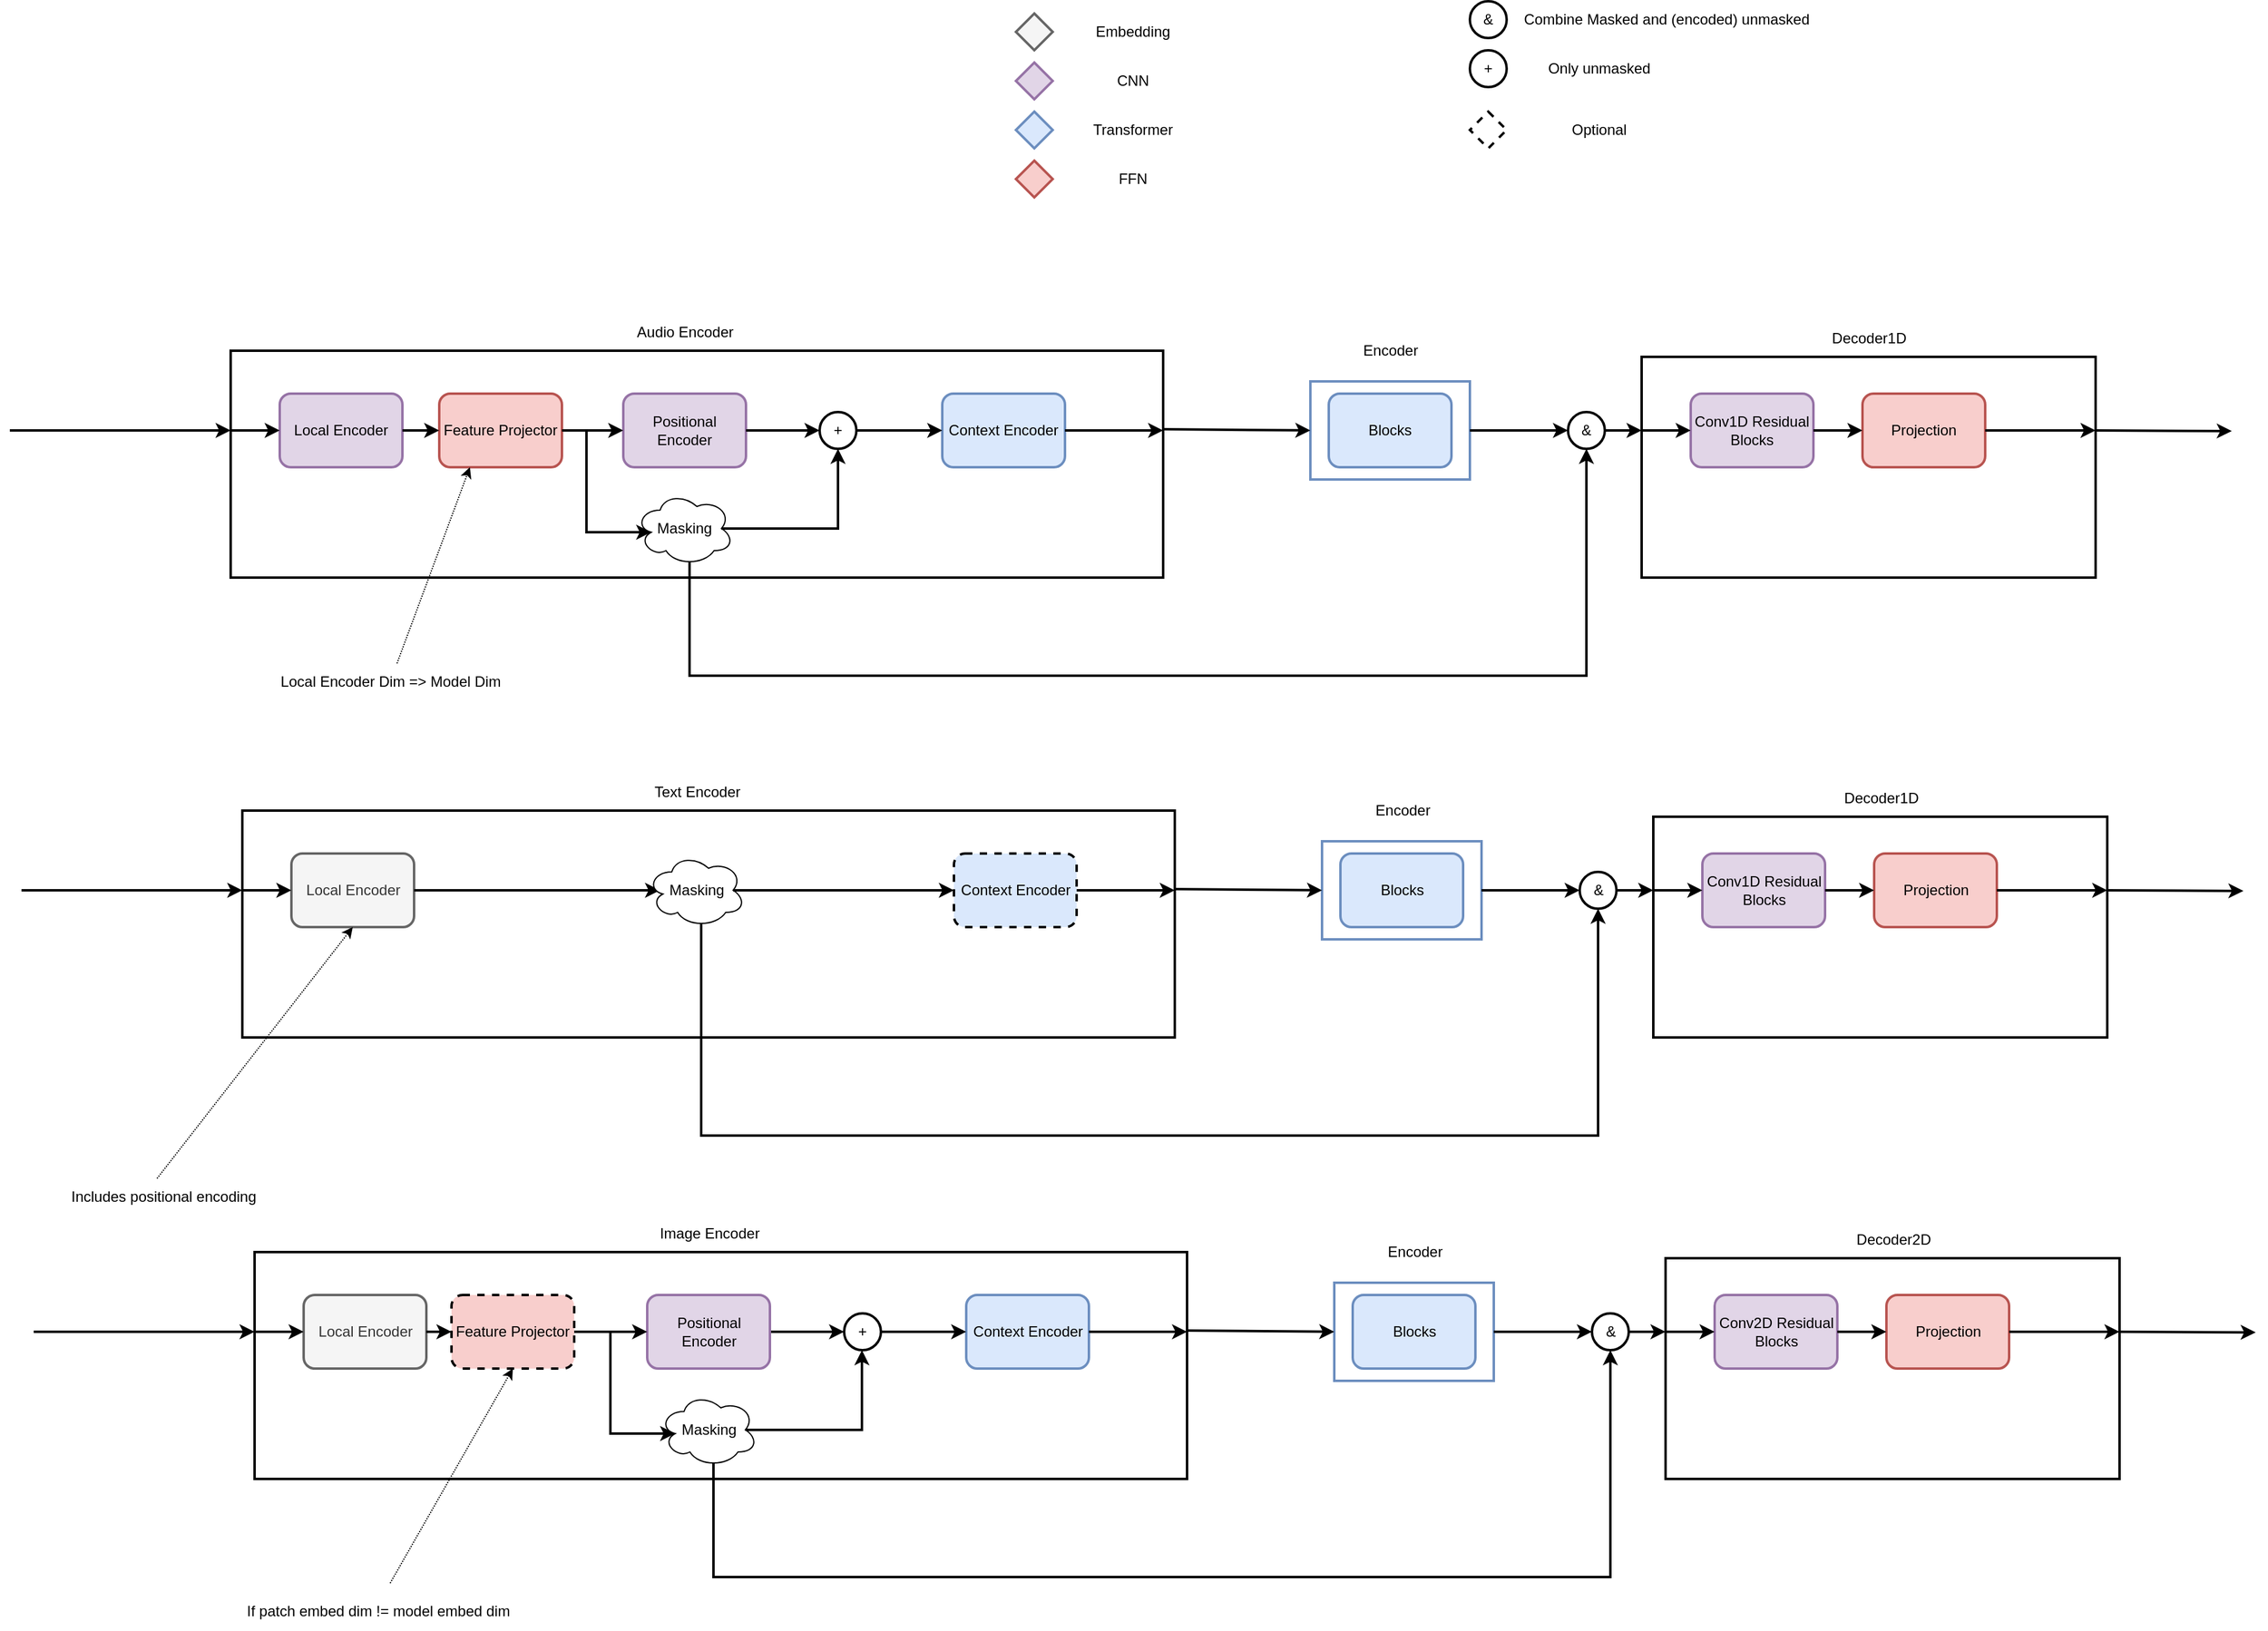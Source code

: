<mxfile version="24.0.4" type="device">
  <diagram name="Page-1" id="rYCiV6eHUFpvPglYh0An">
    <mxGraphModel dx="3031" dy="2478" grid="1" gridSize="10" guides="1" tooltips="1" connect="1" arrows="1" fold="1" page="1" pageScale="1" pageWidth="827" pageHeight="1169" math="0" shadow="0">
      <root>
        <mxCell id="0" />
        <mxCell id="1" parent="0" />
        <mxCell id="wW_qUp8k6BbSZjRIO_K6-1" value="" style="rounded=0;whiteSpace=wrap;html=1;strokeWidth=2;" parent="1" vertex="1">
          <mxGeometry x="-170" y="145" width="760" height="185" as="geometry" />
        </mxCell>
        <mxCell id="wW_qUp8k6BbSZjRIO_K6-2" value="" style="rounded=0;whiteSpace=wrap;html=1;strokeWidth=2;fillColor=#FFFFFF;strokeColor=#6c8ebf;" parent="1" vertex="1">
          <mxGeometry x="710" y="170" width="130" height="80" as="geometry" />
        </mxCell>
        <mxCell id="wW_qUp8k6BbSZjRIO_K6-3" value="Local Encoder" style="rounded=1;whiteSpace=wrap;html=1;fillColor=#e1d5e7;strokeColor=#9673a6;strokeWidth=2;" parent="1" vertex="1">
          <mxGeometry x="-130" y="180" width="100" height="60" as="geometry" />
        </mxCell>
        <mxCell id="wW_qUp8k6BbSZjRIO_K6-4" value="Audio Encoder" style="text;html=1;align=center;verticalAlign=middle;resizable=0;points=[];autosize=1;strokeColor=none;fillColor=none;strokeWidth=2;" parent="1" vertex="1">
          <mxGeometry x="150" y="115" width="100" height="30" as="geometry" />
        </mxCell>
        <mxCell id="wW_qUp8k6BbSZjRIO_K6-5" value="Feature Projector" style="rounded=1;whiteSpace=wrap;html=1;fillColor=#f8cecc;strokeColor=#B85450;strokeWidth=2;" parent="1" vertex="1">
          <mxGeometry y="180" width="100" height="60" as="geometry" />
        </mxCell>
        <mxCell id="wW_qUp8k6BbSZjRIO_K6-9" value="Local Encoder Dim =&amp;gt; Model Dim" style="text;html=1;align=center;verticalAlign=middle;resizable=0;points=[];autosize=1;strokeColor=none;fillColor=none;strokeWidth=2;" parent="1" vertex="1">
          <mxGeometry x="-140" y="400" width="200" height="30" as="geometry" />
        </mxCell>
        <mxCell id="wW_qUp8k6BbSZjRIO_K6-10" value="Positional Encoder" style="rounded=1;whiteSpace=wrap;html=1;fillColor=#e1d5e7;strokeColor=#9673a6;strokeWidth=2;" parent="1" vertex="1">
          <mxGeometry x="150" y="180" width="100" height="60" as="geometry" />
        </mxCell>
        <mxCell id="wW_qUp8k6BbSZjRIO_K6-11" value="" style="endArrow=classic;html=1;rounded=0;strokeWidth=2;" parent="1" edge="1">
          <mxGeometry width="50" height="50" relative="1" as="geometry">
            <mxPoint x="-350" y="210" as="sourcePoint" />
            <mxPoint x="-170" y="210" as="targetPoint" />
          </mxGeometry>
        </mxCell>
        <mxCell id="wW_qUp8k6BbSZjRIO_K6-12" value="" style="endArrow=classic;html=1;rounded=0;entryX=0;entryY=0.5;entryDx=0;entryDy=0;strokeWidth=2;" parent="1" target="wW_qUp8k6BbSZjRIO_K6-3" edge="1">
          <mxGeometry width="50" height="50" relative="1" as="geometry">
            <mxPoint x="-170" y="210" as="sourcePoint" />
            <mxPoint x="-160" y="220" as="targetPoint" />
          </mxGeometry>
        </mxCell>
        <mxCell id="wW_qUp8k6BbSZjRIO_K6-13" value="" style="endArrow=classic;html=1;rounded=0;entryX=0;entryY=0.5;entryDx=0;entryDy=0;exitX=1;exitY=0.5;exitDx=0;exitDy=0;strokeWidth=2;" parent="1" source="wW_qUp8k6BbSZjRIO_K6-3" target="wW_qUp8k6BbSZjRIO_K6-5" edge="1">
          <mxGeometry width="50" height="50" relative="1" as="geometry">
            <mxPoint x="-160" y="220" as="sourcePoint" />
            <mxPoint x="-120" y="220" as="targetPoint" />
          </mxGeometry>
        </mxCell>
        <mxCell id="wW_qUp8k6BbSZjRIO_K6-14" value="" style="endArrow=classic;html=1;rounded=0;entryX=0;entryY=0.5;entryDx=0;entryDy=0;exitX=1;exitY=0.5;exitDx=0;exitDy=0;strokeWidth=2;" parent="1" source="wW_qUp8k6BbSZjRIO_K6-5" target="wW_qUp8k6BbSZjRIO_K6-10" edge="1">
          <mxGeometry width="50" height="50" relative="1" as="geometry">
            <mxPoint x="-20" y="220" as="sourcePoint" />
            <mxPoint x="10" y="220" as="targetPoint" />
          </mxGeometry>
        </mxCell>
        <mxCell id="wW_qUp8k6BbSZjRIO_K6-18" value="" style="rhombus;whiteSpace=wrap;html=1;fillColor=#f8cecc;strokeColor=#b85450;strokeWidth=2;" parent="1" vertex="1">
          <mxGeometry x="470" y="-10" width="30" height="30" as="geometry" />
        </mxCell>
        <mxCell id="wW_qUp8k6BbSZjRIO_K6-19" value="FFN" style="text;html=1;align=center;verticalAlign=middle;resizable=0;points=[];autosize=1;strokeColor=none;fillColor=none;strokeWidth=2;" parent="1" vertex="1">
          <mxGeometry x="540" y="-10" width="50" height="30" as="geometry" />
        </mxCell>
        <mxCell id="wW_qUp8k6BbSZjRIO_K6-21" value="Context Encoder" style="rounded=1;whiteSpace=wrap;html=1;fillColor=#dae8fc;strokeColor=#6C8EBF;strokeWidth=2;" parent="1" vertex="1">
          <mxGeometry x="410" y="180" width="100" height="60" as="geometry" />
        </mxCell>
        <mxCell id="wW_qUp8k6BbSZjRIO_K6-22" value="" style="rhombus;whiteSpace=wrap;html=1;fillColor=#dae8fc;strokeColor=#6c8ebf;strokeWidth=2;" parent="1" vertex="1">
          <mxGeometry x="470" y="-50" width="30" height="30" as="geometry" />
        </mxCell>
        <mxCell id="wW_qUp8k6BbSZjRIO_K6-23" value="Transformer" style="text;html=1;align=center;verticalAlign=middle;resizable=0;points=[];autosize=1;strokeColor=none;fillColor=none;strokeWidth=2;" parent="1" vertex="1">
          <mxGeometry x="520" y="-50" width="90" height="30" as="geometry" />
        </mxCell>
        <mxCell id="wW_qUp8k6BbSZjRIO_K6-25" value="" style="rhombus;whiteSpace=wrap;html=1;fillColor=#FFFFFF;strokeColor=#000000;strokeWidth=2;dashed=1;" parent="1" vertex="1">
          <mxGeometry x="840" y="-50" width="30" height="30" as="geometry" />
        </mxCell>
        <mxCell id="wW_qUp8k6BbSZjRIO_K6-26" value="Optional" style="text;html=1;align=center;verticalAlign=middle;resizable=0;points=[];autosize=1;strokeColor=none;fillColor=none;strokeWidth=2;" parent="1" vertex="1">
          <mxGeometry x="910" y="-50" width="70" height="30" as="geometry" />
        </mxCell>
        <mxCell id="wW_qUp8k6BbSZjRIO_K6-28" value="" style="endArrow=classic;html=1;rounded=0;exitX=1;exitY=0.5;exitDx=0;exitDy=0;strokeWidth=2;" parent="1" source="wW_qUp8k6BbSZjRIO_K6-21" edge="1">
          <mxGeometry width="50" height="50" relative="1" as="geometry">
            <mxPoint x="260" y="220" as="sourcePoint" />
            <mxPoint x="590" y="210" as="targetPoint" />
          </mxGeometry>
        </mxCell>
        <mxCell id="wW_qUp8k6BbSZjRIO_K6-29" value="" style="rhombus;whiteSpace=wrap;html=1;fillColor=#e1d5e7;strokeColor=#9673a6;strokeWidth=2;" parent="1" vertex="1">
          <mxGeometry x="470" y="-90" width="30" height="30" as="geometry" />
        </mxCell>
        <mxCell id="wW_qUp8k6BbSZjRIO_K6-30" value="CNN" style="text;html=1;align=center;verticalAlign=middle;resizable=0;points=[];autosize=1;strokeColor=none;fillColor=none;strokeWidth=2;" parent="1" vertex="1">
          <mxGeometry x="540" y="-90" width="50" height="30" as="geometry" />
        </mxCell>
        <mxCell id="wW_qUp8k6BbSZjRIO_K6-34" value="Masking" style="ellipse;shape=cloud;whiteSpace=wrap;html=1;" parent="1" vertex="1">
          <mxGeometry x="160" y="260" width="80" height="60" as="geometry" />
        </mxCell>
        <mxCell id="wW_qUp8k6BbSZjRIO_K6-35" value="" style="endArrow=classic;html=1;rounded=0;entryX=0.16;entryY=0.55;entryDx=0;entryDy=0;strokeWidth=2;entryPerimeter=0;" parent="1" target="wW_qUp8k6BbSZjRIO_K6-34" edge="1">
          <mxGeometry width="50" height="50" relative="1" as="geometry">
            <mxPoint x="120" y="210" as="sourcePoint" />
            <mxPoint x="160" y="220" as="targetPoint" />
            <Array as="points">
              <mxPoint x="120" y="293" />
            </Array>
          </mxGeometry>
        </mxCell>
        <mxCell id="wW_qUp8k6BbSZjRIO_K6-36" value="" style="endArrow=classic;html=1;rounded=0;exitX=0.875;exitY=0.5;exitDx=0;exitDy=0;strokeWidth=2;exitPerimeter=0;entryX=0.5;entryY=1;entryDx=0;entryDy=0;" parent="1" source="wW_qUp8k6BbSZjRIO_K6-34" target="wW_qUp8k6BbSZjRIO_K6-38" edge="1">
          <mxGeometry width="50" height="50" relative="1" as="geometry">
            <mxPoint x="250" y="330" as="sourcePoint" />
            <mxPoint x="340" y="430" as="targetPoint" />
            <Array as="points">
              <mxPoint x="325" y="290" />
            </Array>
          </mxGeometry>
        </mxCell>
        <mxCell id="wW_qUp8k6BbSZjRIO_K6-37" value="" style="endArrow=classic;html=1;rounded=0;exitX=1;exitY=0.5;exitDx=0;exitDy=0;strokeWidth=2;entryX=0;entryY=0.5;entryDx=0;entryDy=0;" parent="1" source="wW_qUp8k6BbSZjRIO_K6-10" target="wW_qUp8k6BbSZjRIO_K6-38" edge="1">
          <mxGeometry width="50" height="50" relative="1" as="geometry">
            <mxPoint x="110" y="220" as="sourcePoint" />
            <mxPoint x="166" y="294" as="targetPoint" />
          </mxGeometry>
        </mxCell>
        <mxCell id="wW_qUp8k6BbSZjRIO_K6-38" value="+" style="ellipse;whiteSpace=wrap;html=1;aspect=fixed;strokeWidth=2;" parent="1" vertex="1">
          <mxGeometry x="310" y="195" width="30" height="30" as="geometry" />
        </mxCell>
        <mxCell id="wW_qUp8k6BbSZjRIO_K6-39" value="" style="endArrow=classic;html=1;rounded=0;exitX=1;exitY=0.5;exitDx=0;exitDy=0;strokeWidth=2;entryX=0;entryY=0.5;entryDx=0;entryDy=0;" parent="1" source="wW_qUp8k6BbSZjRIO_K6-38" target="wW_qUp8k6BbSZjRIO_K6-21" edge="1">
          <mxGeometry width="50" height="50" relative="1" as="geometry">
            <mxPoint x="260" y="220" as="sourcePoint" />
            <mxPoint x="320" y="220" as="targetPoint" />
          </mxGeometry>
        </mxCell>
        <mxCell id="wW_qUp8k6BbSZjRIO_K6-40" value="" style="endArrow=classic;html=1;rounded=0;entryX=0.25;entryY=1;entryDx=0;entryDy=0;dashed=1;dashPattern=1 1;" parent="1" source="wW_qUp8k6BbSZjRIO_K6-9" target="wW_qUp8k6BbSZjRIO_K6-5" edge="1">
          <mxGeometry width="50" height="50" relative="1" as="geometry">
            <mxPoint x="240" y="250" as="sourcePoint" />
            <mxPoint x="290" y="200" as="targetPoint" />
          </mxGeometry>
        </mxCell>
        <mxCell id="wW_qUp8k6BbSZjRIO_K6-42" value="Only unmasked" style="text;html=1;align=center;verticalAlign=middle;resizable=0;points=[];autosize=1;strokeColor=none;fillColor=none;" parent="1" vertex="1">
          <mxGeometry x="890" y="-100" width="110" height="30" as="geometry" />
        </mxCell>
        <mxCell id="wW_qUp8k6BbSZjRIO_K6-43" value="+" style="ellipse;whiteSpace=wrap;html=1;aspect=fixed;strokeWidth=2;" parent="1" vertex="1">
          <mxGeometry x="840" y="-100" width="30" height="30" as="geometry" />
        </mxCell>
        <mxCell id="wW_qUp8k6BbSZjRIO_K6-44" value="Encoder" style="text;html=1;align=center;verticalAlign=middle;resizable=0;points=[];autosize=1;strokeColor=none;fillColor=none;strokeWidth=2;" parent="1" vertex="1">
          <mxGeometry x="740" y="130" width="70" height="30" as="geometry" />
        </mxCell>
        <mxCell id="wW_qUp8k6BbSZjRIO_K6-45" value="" style="endArrow=classic;html=1;rounded=0;strokeWidth=2;entryX=0;entryY=0.5;entryDx=0;entryDy=0;" parent="1" target="wW_qUp8k6BbSZjRIO_K6-2" edge="1">
          <mxGeometry width="50" height="50" relative="1" as="geometry">
            <mxPoint x="590" y="209" as="sourcePoint" />
            <mxPoint x="670" y="209.29" as="targetPoint" />
          </mxGeometry>
        </mxCell>
        <mxCell id="wW_qUp8k6BbSZjRIO_K6-49" value="Decoder1D" style="text;html=1;align=center;verticalAlign=middle;resizable=0;points=[];autosize=1;strokeColor=none;fillColor=none;strokeWidth=2;" parent="1" vertex="1">
          <mxGeometry x="1125" y="120" width="80" height="30" as="geometry" />
        </mxCell>
        <mxCell id="wW_qUp8k6BbSZjRIO_K6-51" value="" style="rounded=0;whiteSpace=wrap;html=1;strokeWidth=2;fillColor=#FFFFFF;strokeColor=#000000;" parent="1" vertex="1">
          <mxGeometry x="980" y="150" width="370" height="180" as="geometry" />
        </mxCell>
        <mxCell id="wW_qUp8k6BbSZjRIO_K6-52" value="" style="endArrow=classic;html=1;rounded=0;strokeWidth=2;exitX=1;exitY=0.5;exitDx=0;exitDy=0;" parent="1" source="wW_qUp8k6BbSZjRIO_K6-2" edge="1">
          <mxGeometry width="50" height="50" relative="1" as="geometry">
            <mxPoint x="600" y="219" as="sourcePoint" />
            <mxPoint x="920" y="210" as="targetPoint" />
          </mxGeometry>
        </mxCell>
        <mxCell id="wW_qUp8k6BbSZjRIO_K6-54" value="" style="endArrow=classic;html=1;rounded=0;exitX=0.55;exitY=0.95;exitDx=0;exitDy=0;strokeWidth=2;exitPerimeter=0;entryX=0.5;entryY=1;entryDx=0;entryDy=0;" parent="1" source="wW_qUp8k6BbSZjRIO_K6-34" target="wW_qUp8k6BbSZjRIO_K6-55" edge="1">
          <mxGeometry width="50" height="50" relative="1" as="geometry">
            <mxPoint x="240" y="300" as="sourcePoint" />
            <mxPoint x="950" y="400" as="targetPoint" />
            <Array as="points">
              <mxPoint x="204" y="410" />
              <mxPoint x="935" y="410" />
            </Array>
          </mxGeometry>
        </mxCell>
        <mxCell id="wW_qUp8k6BbSZjRIO_K6-55" value="&amp;amp;" style="ellipse;whiteSpace=wrap;html=1;aspect=fixed;strokeWidth=2;" parent="1" vertex="1">
          <mxGeometry x="920" y="195" width="30" height="30" as="geometry" />
        </mxCell>
        <mxCell id="wW_qUp8k6BbSZjRIO_K6-56" value="&amp;amp;" style="ellipse;whiteSpace=wrap;html=1;aspect=fixed;strokeWidth=2;" parent="1" vertex="1">
          <mxGeometry x="840" y="-140" width="30" height="30" as="geometry" />
        </mxCell>
        <mxCell id="wW_qUp8k6BbSZjRIO_K6-57" value="Combine Masked and (encoded) unmasked" style="text;html=1;align=center;verticalAlign=middle;resizable=0;points=[];autosize=1;strokeColor=none;fillColor=none;" parent="1" vertex="1">
          <mxGeometry x="870" y="-140" width="260" height="30" as="geometry" />
        </mxCell>
        <mxCell id="wW_qUp8k6BbSZjRIO_K6-58" value="" style="endArrow=classic;html=1;rounded=0;strokeWidth=2;exitX=1;exitY=0.5;exitDx=0;exitDy=0;" parent="1" source="wW_qUp8k6BbSZjRIO_K6-55" edge="1">
          <mxGeometry width="50" height="50" relative="1" as="geometry">
            <mxPoint x="850" y="220" as="sourcePoint" />
            <mxPoint x="980" y="210" as="targetPoint" />
          </mxGeometry>
        </mxCell>
        <mxCell id="wW_qUp8k6BbSZjRIO_K6-60" value="Conv1D Residual Blocks" style="rounded=1;whiteSpace=wrap;html=1;fillColor=#e1d5e7;strokeColor=#9673a6;strokeWidth=2;" parent="1" vertex="1">
          <mxGeometry x="1020" y="180" width="100" height="60" as="geometry" />
        </mxCell>
        <mxCell id="wW_qUp8k6BbSZjRIO_K6-61" value="Blocks" style="rounded=1;whiteSpace=wrap;html=1;fillColor=#dae8fc;strokeColor=#6c8ebf;strokeWidth=2;" parent="1" vertex="1">
          <mxGeometry x="725" y="180" width="100" height="60" as="geometry" />
        </mxCell>
        <mxCell id="wW_qUp8k6BbSZjRIO_K6-62" value="" style="endArrow=classic;html=1;rounded=0;strokeWidth=2;entryX=0;entryY=0.5;entryDx=0;entryDy=0;" parent="1" target="wW_qUp8k6BbSZjRIO_K6-60" edge="1">
          <mxGeometry width="50" height="50" relative="1" as="geometry">
            <mxPoint x="980" y="210" as="sourcePoint" />
            <mxPoint x="991" y="221" as="targetPoint" />
          </mxGeometry>
        </mxCell>
        <mxCell id="wW_qUp8k6BbSZjRIO_K6-63" value="Projection" style="rounded=1;whiteSpace=wrap;html=1;fillColor=#f8cecc;strokeColor=#b85450;strokeWidth=2;" parent="1" vertex="1">
          <mxGeometry x="1160" y="180" width="100" height="60" as="geometry" />
        </mxCell>
        <mxCell id="wW_qUp8k6BbSZjRIO_K6-64" value="" style="endArrow=classic;html=1;rounded=0;strokeWidth=2;exitX=1;exitY=0.5;exitDx=0;exitDy=0;" parent="1" source="wW_qUp8k6BbSZjRIO_K6-60" target="wW_qUp8k6BbSZjRIO_K6-63" edge="1">
          <mxGeometry width="50" height="50" relative="1" as="geometry">
            <mxPoint x="987" y="217" as="sourcePoint" />
            <mxPoint x="1030" y="220" as="targetPoint" />
          </mxGeometry>
        </mxCell>
        <mxCell id="wW_qUp8k6BbSZjRIO_K6-65" value="" style="endArrow=classic;html=1;rounded=0;strokeWidth=2;exitX=1;exitY=0.5;exitDx=0;exitDy=0;" parent="1" source="wW_qUp8k6BbSZjRIO_K6-63" edge="1">
          <mxGeometry width="50" height="50" relative="1" as="geometry">
            <mxPoint x="1130" y="220" as="sourcePoint" />
            <mxPoint x="1350" y="210" as="targetPoint" />
          </mxGeometry>
        </mxCell>
        <mxCell id="wW_qUp8k6BbSZjRIO_K6-66" value="" style="endArrow=classic;html=1;rounded=0;strokeWidth=2;entryX=1.004;entryY=0.337;entryDx=0;entryDy=0;entryPerimeter=0;" parent="1" edge="1">
          <mxGeometry width="50" height="50" relative="1" as="geometry">
            <mxPoint x="1350" y="210" as="sourcePoint" />
            <mxPoint x="1461" y="210.5" as="targetPoint" />
          </mxGeometry>
        </mxCell>
        <mxCell id="wW_qUp8k6BbSZjRIO_K6-67" value="" style="rounded=0;whiteSpace=wrap;html=1;strokeWidth=2;" parent="1" vertex="1">
          <mxGeometry x="-160.5" y="520" width="760" height="185" as="geometry" />
        </mxCell>
        <mxCell id="wW_qUp8k6BbSZjRIO_K6-68" value="" style="rounded=0;whiteSpace=wrap;html=1;strokeWidth=2;fillColor=#FFFFFF;strokeColor=#6c8ebf;" parent="1" vertex="1">
          <mxGeometry x="719.5" y="545" width="130" height="80" as="geometry" />
        </mxCell>
        <mxCell id="wW_qUp8k6BbSZjRIO_K6-69" value="Local Encoder" style="rounded=1;whiteSpace=wrap;html=1;fillColor=#f5f5f5;strokeColor=#666666;fontColor=#333333;strokeWidth=2;" parent="1" vertex="1">
          <mxGeometry x="-120.5" y="555" width="100" height="60" as="geometry" />
        </mxCell>
        <mxCell id="wW_qUp8k6BbSZjRIO_K6-70" value="Text Encoder" style="text;html=1;align=center;verticalAlign=middle;resizable=0;points=[];autosize=1;strokeColor=none;fillColor=none;strokeWidth=2;" parent="1" vertex="1">
          <mxGeometry x="164.5" y="490" width="90" height="30" as="geometry" />
        </mxCell>
        <mxCell id="wW_qUp8k6BbSZjRIO_K6-74" value="" style="endArrow=classic;html=1;rounded=0;strokeWidth=2;" parent="1" edge="1">
          <mxGeometry width="50" height="50" relative="1" as="geometry">
            <mxPoint x="-340.5" y="585" as="sourcePoint" />
            <mxPoint x="-160.5" y="585" as="targetPoint" />
          </mxGeometry>
        </mxCell>
        <mxCell id="wW_qUp8k6BbSZjRIO_K6-75" value="" style="endArrow=classic;html=1;rounded=0;entryX=0;entryY=0.5;entryDx=0;entryDy=0;strokeWidth=2;" parent="1" target="wW_qUp8k6BbSZjRIO_K6-69" edge="1">
          <mxGeometry width="50" height="50" relative="1" as="geometry">
            <mxPoint x="-160.5" y="585" as="sourcePoint" />
            <mxPoint x="-150.5" y="595" as="targetPoint" />
          </mxGeometry>
        </mxCell>
        <mxCell id="wW_qUp8k6BbSZjRIO_K6-76" value="" style="endArrow=classic;html=1;rounded=0;exitX=1;exitY=0.5;exitDx=0;exitDy=0;strokeWidth=2;" parent="1" source="wW_qUp8k6BbSZjRIO_K6-69" edge="1">
          <mxGeometry width="50" height="50" relative="1" as="geometry">
            <mxPoint x="-150.5" y="595" as="sourcePoint" />
            <mxPoint x="180" y="585" as="targetPoint" />
          </mxGeometry>
        </mxCell>
        <mxCell id="wW_qUp8k6BbSZjRIO_K6-78" value="Context Encoder" style="rounded=1;whiteSpace=wrap;html=1;fillColor=#dae8fc;strokeColor=#000000;strokeWidth=2;dashed=1;" parent="1" vertex="1">
          <mxGeometry x="419.5" y="555" width="100" height="60" as="geometry" />
        </mxCell>
        <mxCell id="wW_qUp8k6BbSZjRIO_K6-79" value="" style="endArrow=classic;html=1;rounded=0;exitX=1;exitY=0.5;exitDx=0;exitDy=0;strokeWidth=2;" parent="1" source="wW_qUp8k6BbSZjRIO_K6-78" edge="1">
          <mxGeometry width="50" height="50" relative="1" as="geometry">
            <mxPoint x="269.5" y="595" as="sourcePoint" />
            <mxPoint x="599.5" y="585" as="targetPoint" />
          </mxGeometry>
        </mxCell>
        <mxCell id="wW_qUp8k6BbSZjRIO_K6-80" value="Masking" style="ellipse;shape=cloud;whiteSpace=wrap;html=1;" parent="1" vertex="1">
          <mxGeometry x="169.5" y="555" width="80" height="60" as="geometry" />
        </mxCell>
        <mxCell id="wW_qUp8k6BbSZjRIO_K6-85" value="" style="endArrow=classic;html=1;rounded=0;exitX=0.875;exitY=0.5;exitDx=0;exitDy=0;strokeWidth=2;entryX=0;entryY=0.5;entryDx=0;entryDy=0;exitPerimeter=0;" parent="1" target="wW_qUp8k6BbSZjRIO_K6-78" edge="1" source="wW_qUp8k6BbSZjRIO_K6-80">
          <mxGeometry width="50" height="50" relative="1" as="geometry">
            <mxPoint x="349.5" y="585" as="sourcePoint" />
            <mxPoint x="329.5" y="595" as="targetPoint" />
          </mxGeometry>
        </mxCell>
        <mxCell id="wW_qUp8k6BbSZjRIO_K6-87" value="Encoder" style="text;html=1;align=center;verticalAlign=middle;resizable=0;points=[];autosize=1;strokeColor=none;fillColor=none;strokeWidth=2;" parent="1" vertex="1">
          <mxGeometry x="749.5" y="505" width="70" height="30" as="geometry" />
        </mxCell>
        <mxCell id="wW_qUp8k6BbSZjRIO_K6-88" value="" style="endArrow=classic;html=1;rounded=0;strokeWidth=2;entryX=0;entryY=0.5;entryDx=0;entryDy=0;" parent="1" target="wW_qUp8k6BbSZjRIO_K6-68" edge="1">
          <mxGeometry width="50" height="50" relative="1" as="geometry">
            <mxPoint x="599.5" y="584" as="sourcePoint" />
            <mxPoint x="679.5" y="584.29" as="targetPoint" />
          </mxGeometry>
        </mxCell>
        <mxCell id="wW_qUp8k6BbSZjRIO_K6-89" value="Decoder1D" style="text;html=1;align=center;verticalAlign=middle;resizable=0;points=[];autosize=1;strokeColor=none;fillColor=none;strokeWidth=2;" parent="1" vertex="1">
          <mxGeometry x="1134.5" y="495" width="80" height="30" as="geometry" />
        </mxCell>
        <mxCell id="wW_qUp8k6BbSZjRIO_K6-90" value="" style="rounded=0;whiteSpace=wrap;html=1;strokeWidth=2;fillColor=#FFFFFF;strokeColor=#000000;" parent="1" vertex="1">
          <mxGeometry x="989.5" y="525" width="370" height="180" as="geometry" />
        </mxCell>
        <mxCell id="wW_qUp8k6BbSZjRIO_K6-91" value="" style="endArrow=classic;html=1;rounded=0;strokeWidth=2;exitX=1;exitY=0.5;exitDx=0;exitDy=0;" parent="1" source="wW_qUp8k6BbSZjRIO_K6-68" edge="1">
          <mxGeometry width="50" height="50" relative="1" as="geometry">
            <mxPoint x="609.5" y="594" as="sourcePoint" />
            <mxPoint x="929.5" y="585" as="targetPoint" />
          </mxGeometry>
        </mxCell>
        <mxCell id="wW_qUp8k6BbSZjRIO_K6-92" value="" style="endArrow=classic;html=1;rounded=0;exitX=0.55;exitY=0.95;exitDx=0;exitDy=0;strokeWidth=2;exitPerimeter=0;entryX=0.5;entryY=1;entryDx=0;entryDy=0;" parent="1" source="wW_qUp8k6BbSZjRIO_K6-80" target="wW_qUp8k6BbSZjRIO_K6-93" edge="1">
          <mxGeometry width="50" height="50" relative="1" as="geometry">
            <mxPoint x="249.5" y="675" as="sourcePoint" />
            <mxPoint x="959.5" y="775" as="targetPoint" />
            <Array as="points">
              <mxPoint x="213.5" y="785" />
              <mxPoint x="944.5" y="785" />
            </Array>
          </mxGeometry>
        </mxCell>
        <mxCell id="wW_qUp8k6BbSZjRIO_K6-93" value="&amp;amp;" style="ellipse;whiteSpace=wrap;html=1;aspect=fixed;strokeWidth=2;" parent="1" vertex="1">
          <mxGeometry x="929.5" y="570" width="30" height="30" as="geometry" />
        </mxCell>
        <mxCell id="wW_qUp8k6BbSZjRIO_K6-94" value="" style="endArrow=classic;html=1;rounded=0;strokeWidth=2;exitX=1;exitY=0.5;exitDx=0;exitDy=0;" parent="1" source="wW_qUp8k6BbSZjRIO_K6-93" edge="1">
          <mxGeometry width="50" height="50" relative="1" as="geometry">
            <mxPoint x="859.5" y="595" as="sourcePoint" />
            <mxPoint x="989.5" y="585" as="targetPoint" />
          </mxGeometry>
        </mxCell>
        <mxCell id="wW_qUp8k6BbSZjRIO_K6-95" value="Conv1D Residual Blocks" style="rounded=1;whiteSpace=wrap;html=1;fillColor=#e1d5e7;strokeColor=#9673a6;strokeWidth=2;" parent="1" vertex="1">
          <mxGeometry x="1029.5" y="555" width="100" height="60" as="geometry" />
        </mxCell>
        <mxCell id="wW_qUp8k6BbSZjRIO_K6-96" value="Blocks" style="rounded=1;whiteSpace=wrap;html=1;fillColor=#dae8fc;strokeColor=#6c8ebf;strokeWidth=2;" parent="1" vertex="1">
          <mxGeometry x="734.5" y="555" width="100" height="60" as="geometry" />
        </mxCell>
        <mxCell id="wW_qUp8k6BbSZjRIO_K6-97" value="" style="endArrow=classic;html=1;rounded=0;strokeWidth=2;entryX=0;entryY=0.5;entryDx=0;entryDy=0;" parent="1" target="wW_qUp8k6BbSZjRIO_K6-95" edge="1">
          <mxGeometry width="50" height="50" relative="1" as="geometry">
            <mxPoint x="989.5" y="585" as="sourcePoint" />
            <mxPoint x="1000.5" y="596" as="targetPoint" />
          </mxGeometry>
        </mxCell>
        <mxCell id="wW_qUp8k6BbSZjRIO_K6-98" value="Projection" style="rounded=1;whiteSpace=wrap;html=1;fillColor=#f8cecc;strokeColor=#b85450;strokeWidth=2;" parent="1" vertex="1">
          <mxGeometry x="1169.5" y="555" width="100" height="60" as="geometry" />
        </mxCell>
        <mxCell id="wW_qUp8k6BbSZjRIO_K6-99" value="" style="endArrow=classic;html=1;rounded=0;strokeWidth=2;exitX=1;exitY=0.5;exitDx=0;exitDy=0;" parent="1" source="wW_qUp8k6BbSZjRIO_K6-95" target="wW_qUp8k6BbSZjRIO_K6-98" edge="1">
          <mxGeometry width="50" height="50" relative="1" as="geometry">
            <mxPoint x="996.5" y="592" as="sourcePoint" />
            <mxPoint x="1039.5" y="595" as="targetPoint" />
          </mxGeometry>
        </mxCell>
        <mxCell id="wW_qUp8k6BbSZjRIO_K6-100" value="" style="endArrow=classic;html=1;rounded=0;strokeWidth=2;exitX=1;exitY=0.5;exitDx=0;exitDy=0;" parent="1" source="wW_qUp8k6BbSZjRIO_K6-98" edge="1">
          <mxGeometry width="50" height="50" relative="1" as="geometry">
            <mxPoint x="1139.5" y="595" as="sourcePoint" />
            <mxPoint x="1359.5" y="585" as="targetPoint" />
          </mxGeometry>
        </mxCell>
        <mxCell id="wW_qUp8k6BbSZjRIO_K6-101" value="" style="endArrow=classic;html=1;rounded=0;strokeWidth=2;entryX=1.004;entryY=0.337;entryDx=0;entryDy=0;entryPerimeter=0;" parent="1" edge="1">
          <mxGeometry width="50" height="50" relative="1" as="geometry">
            <mxPoint x="1359.5" y="585" as="sourcePoint" />
            <mxPoint x="1470.5" y="585.5" as="targetPoint" />
          </mxGeometry>
        </mxCell>
        <mxCell id="wW_qUp8k6BbSZjRIO_K6-102" value="" style="rhombus;whiteSpace=wrap;html=1;fillColor=#f5f5f5;strokeColor=#666666;strokeWidth=2;fontColor=#333333;" parent="1" vertex="1">
          <mxGeometry x="470" y="-130" width="30" height="30" as="geometry" />
        </mxCell>
        <mxCell id="wW_qUp8k6BbSZjRIO_K6-103" value="Embedding" style="text;html=1;align=center;verticalAlign=middle;resizable=0;points=[];autosize=1;strokeColor=none;fillColor=none;strokeWidth=2;" parent="1" vertex="1">
          <mxGeometry x="525" y="-130" width="80" height="30" as="geometry" />
        </mxCell>
        <mxCell id="wW_qUp8k6BbSZjRIO_K6-104" value="" style="rounded=0;whiteSpace=wrap;html=1;strokeWidth=2;" parent="1" vertex="1">
          <mxGeometry x="-150.5" y="880" width="760" height="185" as="geometry" />
        </mxCell>
        <mxCell id="wW_qUp8k6BbSZjRIO_K6-105" value="" style="rounded=0;whiteSpace=wrap;html=1;strokeWidth=2;fillColor=#FFFFFF;strokeColor=#6c8ebf;" parent="1" vertex="1">
          <mxGeometry x="729.5" y="905" width="130" height="80" as="geometry" />
        </mxCell>
        <mxCell id="wW_qUp8k6BbSZjRIO_K6-106" value="Local Encoder" style="rounded=1;whiteSpace=wrap;html=1;fillColor=#f5f5f5;strokeColor=#666666;fontColor=#333333;strokeWidth=2;" parent="1" vertex="1">
          <mxGeometry x="-110.5" y="915" width="100" height="60" as="geometry" />
        </mxCell>
        <mxCell id="wW_qUp8k6BbSZjRIO_K6-107" value="Image Encoder" style="text;html=1;align=center;verticalAlign=middle;resizable=0;points=[];autosize=1;strokeColor=none;fillColor=none;strokeWidth=2;" parent="1" vertex="1">
          <mxGeometry x="169.5" y="850" width="100" height="30" as="geometry" />
        </mxCell>
        <mxCell id="wW_qUp8k6BbSZjRIO_K6-108" value="" style="endArrow=classic;html=1;rounded=0;strokeWidth=2;" parent="1" edge="1">
          <mxGeometry width="50" height="50" relative="1" as="geometry">
            <mxPoint x="-330.5" y="945" as="sourcePoint" />
            <mxPoint x="-150.5" y="945" as="targetPoint" />
          </mxGeometry>
        </mxCell>
        <mxCell id="wW_qUp8k6BbSZjRIO_K6-109" value="" style="endArrow=classic;html=1;rounded=0;entryX=0;entryY=0.5;entryDx=0;entryDy=0;strokeWidth=2;" parent="1" target="wW_qUp8k6BbSZjRIO_K6-106" edge="1">
          <mxGeometry width="50" height="50" relative="1" as="geometry">
            <mxPoint x="-150.5" y="945" as="sourcePoint" />
            <mxPoint x="-140.5" y="955" as="targetPoint" />
          </mxGeometry>
        </mxCell>
        <mxCell id="wW_qUp8k6BbSZjRIO_K6-111" value="Context Encoder" style="rounded=1;whiteSpace=wrap;html=1;fillColor=#dae8fc;strokeColor=#6C8EBF;strokeWidth=2;" parent="1" vertex="1">
          <mxGeometry x="429.5" y="915" width="100" height="60" as="geometry" />
        </mxCell>
        <mxCell id="wW_qUp8k6BbSZjRIO_K6-112" value="" style="endArrow=classic;html=1;rounded=0;exitX=1;exitY=0.5;exitDx=0;exitDy=0;strokeWidth=2;" parent="1" source="wW_qUp8k6BbSZjRIO_K6-111" edge="1">
          <mxGeometry width="50" height="50" relative="1" as="geometry">
            <mxPoint x="279.5" y="955" as="sourcePoint" />
            <mxPoint x="609.5" y="945" as="targetPoint" />
          </mxGeometry>
        </mxCell>
        <mxCell id="wW_qUp8k6BbSZjRIO_K6-113" value="Masking" style="ellipse;shape=cloud;whiteSpace=wrap;html=1;" parent="1" vertex="1">
          <mxGeometry x="179.5" y="995" width="80" height="60" as="geometry" />
        </mxCell>
        <mxCell id="wW_qUp8k6BbSZjRIO_K6-114" value="" style="endArrow=classic;html=1;rounded=0;entryX=0.16;entryY=0.55;entryDx=0;entryDy=0;strokeWidth=2;entryPerimeter=0;" parent="1" target="wW_qUp8k6BbSZjRIO_K6-113" edge="1">
          <mxGeometry width="50" height="50" relative="1" as="geometry">
            <mxPoint x="139.5" y="945" as="sourcePoint" />
            <mxPoint x="179.5" y="955" as="targetPoint" />
            <Array as="points">
              <mxPoint x="139.5" y="1028" />
            </Array>
          </mxGeometry>
        </mxCell>
        <mxCell id="wW_qUp8k6BbSZjRIO_K6-115" value="" style="endArrow=classic;html=1;rounded=0;exitX=0.875;exitY=0.5;exitDx=0;exitDy=0;strokeWidth=2;exitPerimeter=0;entryX=0.5;entryY=1;entryDx=0;entryDy=0;" parent="1" source="wW_qUp8k6BbSZjRIO_K6-113" edge="1">
          <mxGeometry width="50" height="50" relative="1" as="geometry">
            <mxPoint x="269.5" y="1065" as="sourcePoint" />
            <mxPoint x="344.5" y="960" as="targetPoint" />
            <Array as="points">
              <mxPoint x="344.5" y="1025" />
            </Array>
          </mxGeometry>
        </mxCell>
        <mxCell id="wW_qUp8k6BbSZjRIO_K6-116" value="" style="endArrow=classic;html=1;rounded=0;exitX=1;exitY=0.5;exitDx=0;exitDy=0;strokeWidth=2;entryX=0;entryY=0.5;entryDx=0;entryDy=0;" parent="1" source="wW_qUp8k6BbSZjRIO_K6-132" target="wW_qUp8k6BbSZjRIO_K6-133" edge="1">
          <mxGeometry width="50" height="50" relative="1" as="geometry">
            <mxPoint x="359.5" y="945" as="sourcePoint" />
            <mxPoint x="310" y="950" as="targetPoint" />
          </mxGeometry>
        </mxCell>
        <mxCell id="wW_qUp8k6BbSZjRIO_K6-117" value="Encoder" style="text;html=1;align=center;verticalAlign=middle;resizable=0;points=[];autosize=1;strokeColor=none;fillColor=none;strokeWidth=2;" parent="1" vertex="1">
          <mxGeometry x="759.5" y="865" width="70" height="30" as="geometry" />
        </mxCell>
        <mxCell id="wW_qUp8k6BbSZjRIO_K6-118" value="" style="endArrow=classic;html=1;rounded=0;strokeWidth=2;entryX=0;entryY=0.5;entryDx=0;entryDy=0;" parent="1" target="wW_qUp8k6BbSZjRIO_K6-105" edge="1">
          <mxGeometry width="50" height="50" relative="1" as="geometry">
            <mxPoint x="609.5" y="944" as="sourcePoint" />
            <mxPoint x="689.5" y="944.29" as="targetPoint" />
          </mxGeometry>
        </mxCell>
        <mxCell id="wW_qUp8k6BbSZjRIO_K6-119" value="Decoder2D" style="text;html=1;align=center;verticalAlign=middle;resizable=0;points=[];autosize=1;strokeColor=none;fillColor=none;strokeWidth=2;" parent="1" vertex="1">
          <mxGeometry x="1144.5" y="855" width="80" height="30" as="geometry" />
        </mxCell>
        <mxCell id="wW_qUp8k6BbSZjRIO_K6-120" value="" style="rounded=0;whiteSpace=wrap;html=1;strokeWidth=2;fillColor=#FFFFFF;strokeColor=#000000;" parent="1" vertex="1">
          <mxGeometry x="999.5" y="885" width="370" height="180" as="geometry" />
        </mxCell>
        <mxCell id="wW_qUp8k6BbSZjRIO_K6-121" value="" style="endArrow=classic;html=1;rounded=0;strokeWidth=2;exitX=1;exitY=0.5;exitDx=0;exitDy=0;" parent="1" source="wW_qUp8k6BbSZjRIO_K6-105" edge="1">
          <mxGeometry width="50" height="50" relative="1" as="geometry">
            <mxPoint x="619.5" y="954" as="sourcePoint" />
            <mxPoint x="939.5" y="945" as="targetPoint" />
          </mxGeometry>
        </mxCell>
        <mxCell id="wW_qUp8k6BbSZjRIO_K6-122" value="" style="endArrow=classic;html=1;rounded=0;exitX=0.55;exitY=0.95;exitDx=0;exitDy=0;strokeWidth=2;exitPerimeter=0;entryX=0.5;entryY=1;entryDx=0;entryDy=0;" parent="1" source="wW_qUp8k6BbSZjRIO_K6-113" target="wW_qUp8k6BbSZjRIO_K6-123" edge="1">
          <mxGeometry width="50" height="50" relative="1" as="geometry">
            <mxPoint x="259.5" y="1035" as="sourcePoint" />
            <mxPoint x="969.5" y="1135" as="targetPoint" />
            <Array as="points">
              <mxPoint x="223.5" y="1145" />
              <mxPoint x="954.5" y="1145" />
            </Array>
          </mxGeometry>
        </mxCell>
        <mxCell id="wW_qUp8k6BbSZjRIO_K6-123" value="&amp;amp;" style="ellipse;whiteSpace=wrap;html=1;aspect=fixed;strokeWidth=2;" parent="1" vertex="1">
          <mxGeometry x="939.5" y="930" width="30" height="30" as="geometry" />
        </mxCell>
        <mxCell id="wW_qUp8k6BbSZjRIO_K6-124" value="" style="endArrow=classic;html=1;rounded=0;strokeWidth=2;exitX=1;exitY=0.5;exitDx=0;exitDy=0;" parent="1" source="wW_qUp8k6BbSZjRIO_K6-123" edge="1">
          <mxGeometry width="50" height="50" relative="1" as="geometry">
            <mxPoint x="869.5" y="955" as="sourcePoint" />
            <mxPoint x="999.5" y="945" as="targetPoint" />
          </mxGeometry>
        </mxCell>
        <mxCell id="wW_qUp8k6BbSZjRIO_K6-125" value="Conv2D Residual Blocks" style="rounded=1;whiteSpace=wrap;html=1;fillColor=#e1d5e7;strokeColor=#9673a6;strokeWidth=2;" parent="1" vertex="1">
          <mxGeometry x="1039.5" y="915" width="100" height="60" as="geometry" />
        </mxCell>
        <mxCell id="wW_qUp8k6BbSZjRIO_K6-126" value="Blocks" style="rounded=1;whiteSpace=wrap;html=1;fillColor=#dae8fc;strokeColor=#6c8ebf;strokeWidth=2;" parent="1" vertex="1">
          <mxGeometry x="744.5" y="915" width="100" height="60" as="geometry" />
        </mxCell>
        <mxCell id="wW_qUp8k6BbSZjRIO_K6-127" value="" style="endArrow=classic;html=1;rounded=0;strokeWidth=2;entryX=0;entryY=0.5;entryDx=0;entryDy=0;" parent="1" target="wW_qUp8k6BbSZjRIO_K6-125" edge="1">
          <mxGeometry width="50" height="50" relative="1" as="geometry">
            <mxPoint x="999.5" y="945" as="sourcePoint" />
            <mxPoint x="1010.5" y="956" as="targetPoint" />
          </mxGeometry>
        </mxCell>
        <mxCell id="wW_qUp8k6BbSZjRIO_K6-128" value="Projection" style="rounded=1;whiteSpace=wrap;html=1;fillColor=#f8cecc;strokeColor=#b85450;strokeWidth=2;" parent="1" vertex="1">
          <mxGeometry x="1179.5" y="915" width="100" height="60" as="geometry" />
        </mxCell>
        <mxCell id="wW_qUp8k6BbSZjRIO_K6-129" value="" style="endArrow=classic;html=1;rounded=0;strokeWidth=2;exitX=1;exitY=0.5;exitDx=0;exitDy=0;" parent="1" source="wW_qUp8k6BbSZjRIO_K6-125" target="wW_qUp8k6BbSZjRIO_K6-128" edge="1">
          <mxGeometry width="50" height="50" relative="1" as="geometry">
            <mxPoint x="1006.5" y="952" as="sourcePoint" />
            <mxPoint x="1049.5" y="955" as="targetPoint" />
          </mxGeometry>
        </mxCell>
        <mxCell id="wW_qUp8k6BbSZjRIO_K6-130" value="" style="endArrow=classic;html=1;rounded=0;strokeWidth=2;exitX=1;exitY=0.5;exitDx=0;exitDy=0;" parent="1" source="wW_qUp8k6BbSZjRIO_K6-128" edge="1">
          <mxGeometry width="50" height="50" relative="1" as="geometry">
            <mxPoint x="1149.5" y="955" as="sourcePoint" />
            <mxPoint x="1369.5" y="945" as="targetPoint" />
          </mxGeometry>
        </mxCell>
        <mxCell id="wW_qUp8k6BbSZjRIO_K6-131" value="" style="endArrow=classic;html=1;rounded=0;strokeWidth=2;entryX=1.004;entryY=0.337;entryDx=0;entryDy=0;entryPerimeter=0;" parent="1" edge="1">
          <mxGeometry width="50" height="50" relative="1" as="geometry">
            <mxPoint x="1369.5" y="945" as="sourcePoint" />
            <mxPoint x="1480.5" y="945.5" as="targetPoint" />
          </mxGeometry>
        </mxCell>
        <mxCell id="wW_qUp8k6BbSZjRIO_K6-132" value="Positional Encoder" style="rounded=1;whiteSpace=wrap;html=1;fillColor=#e1d5e7;strokeColor=#9673a6;strokeWidth=2;" parent="1" vertex="1">
          <mxGeometry x="169.5" y="915" width="100" height="60" as="geometry" />
        </mxCell>
        <mxCell id="wW_qUp8k6BbSZjRIO_K6-133" value="+" style="ellipse;whiteSpace=wrap;html=1;aspect=fixed;strokeWidth=2;" parent="1" vertex="1">
          <mxGeometry x="330" y="930" width="30" height="30" as="geometry" />
        </mxCell>
        <mxCell id="wW_qUp8k6BbSZjRIO_K6-134" value="" style="endArrow=classic;html=1;rounded=0;exitX=1;exitY=0.5;exitDx=0;exitDy=0;strokeWidth=2;entryX=0;entryY=0.5;entryDx=0;entryDy=0;" parent="1" source="wW_qUp8k6BbSZjRIO_K6-133" target="wW_qUp8k6BbSZjRIO_K6-111" edge="1">
          <mxGeometry width="50" height="50" relative="1" as="geometry">
            <mxPoint x="280" y="955" as="sourcePoint" />
            <mxPoint x="340" y="955" as="targetPoint" />
          </mxGeometry>
        </mxCell>
        <mxCell id="oQb9vD2F5FtQmShGPPU0-1" value="" style="endArrow=classic;html=1;rounded=0;entryX=0.5;entryY=1;entryDx=0;entryDy=0;dashed=1;dashPattern=1 1;" edge="1" parent="1" target="wW_qUp8k6BbSZjRIO_K6-69">
          <mxGeometry width="50" height="50" relative="1" as="geometry">
            <mxPoint x="-230" y="820" as="sourcePoint" />
            <mxPoint x="35" y="250" as="targetPoint" />
          </mxGeometry>
        </mxCell>
        <mxCell id="oQb9vD2F5FtQmShGPPU0-2" value="Includes positional encoding" style="text;html=1;align=center;verticalAlign=middle;resizable=0;points=[];autosize=1;strokeColor=none;fillColor=none;" vertex="1" parent="1">
          <mxGeometry x="-310" y="820" width="170" height="30" as="geometry" />
        </mxCell>
        <mxCell id="oQb9vD2F5FtQmShGPPU0-3" value="Feature Projector" style="rounded=1;whiteSpace=wrap;html=1;fillColor=#f8cecc;strokeColor=#000000;strokeWidth=2;dashed=1;" vertex="1" parent="1">
          <mxGeometry x="10" y="915" width="100" height="60" as="geometry" />
        </mxCell>
        <mxCell id="oQb9vD2F5FtQmShGPPU0-4" value="" style="endArrow=classic;html=1;rounded=0;entryX=0;entryY=0.5;entryDx=0;entryDy=0;strokeWidth=2;exitX=1;exitY=0.5;exitDx=0;exitDy=0;" edge="1" parent="1" source="wW_qUp8k6BbSZjRIO_K6-106" target="oQb9vD2F5FtQmShGPPU0-3">
          <mxGeometry width="50" height="50" relative="1" as="geometry">
            <mxPoint x="-140.5" y="955" as="sourcePoint" />
            <mxPoint x="-100" y="955" as="targetPoint" />
          </mxGeometry>
        </mxCell>
        <mxCell id="oQb9vD2F5FtQmShGPPU0-5" value="" style="endArrow=classic;html=1;rounded=0;entryX=0;entryY=0.5;entryDx=0;entryDy=0;strokeWidth=2;exitX=1;exitY=0.5;exitDx=0;exitDy=0;" edge="1" parent="1" source="oQb9vD2F5FtQmShGPPU0-3" target="wW_qUp8k6BbSZjRIO_K6-132">
          <mxGeometry width="50" height="50" relative="1" as="geometry">
            <mxPoint y="955" as="sourcePoint" />
            <mxPoint x="20" y="955" as="targetPoint" />
          </mxGeometry>
        </mxCell>
        <mxCell id="oQb9vD2F5FtQmShGPPU0-6" value="" style="endArrow=classic;html=1;rounded=0;entryX=0.5;entryY=1;entryDx=0;entryDy=0;dashed=1;dashPattern=1 1;" edge="1" parent="1" target="oQb9vD2F5FtQmShGPPU0-3">
          <mxGeometry width="50" height="50" relative="1" as="geometry">
            <mxPoint x="-40" y="1150" as="sourcePoint" />
            <mxPoint x="29" y="1100" as="targetPoint" />
          </mxGeometry>
        </mxCell>
        <mxCell id="oQb9vD2F5FtQmShGPPU0-7" value="If patch embed dim != model embed dim" style="text;html=1;align=center;verticalAlign=middle;resizable=0;points=[];autosize=1;strokeColor=none;fillColor=none;" vertex="1" parent="1">
          <mxGeometry x="-170" y="1158" width="240" height="30" as="geometry" />
        </mxCell>
      </root>
    </mxGraphModel>
  </diagram>
</mxfile>
